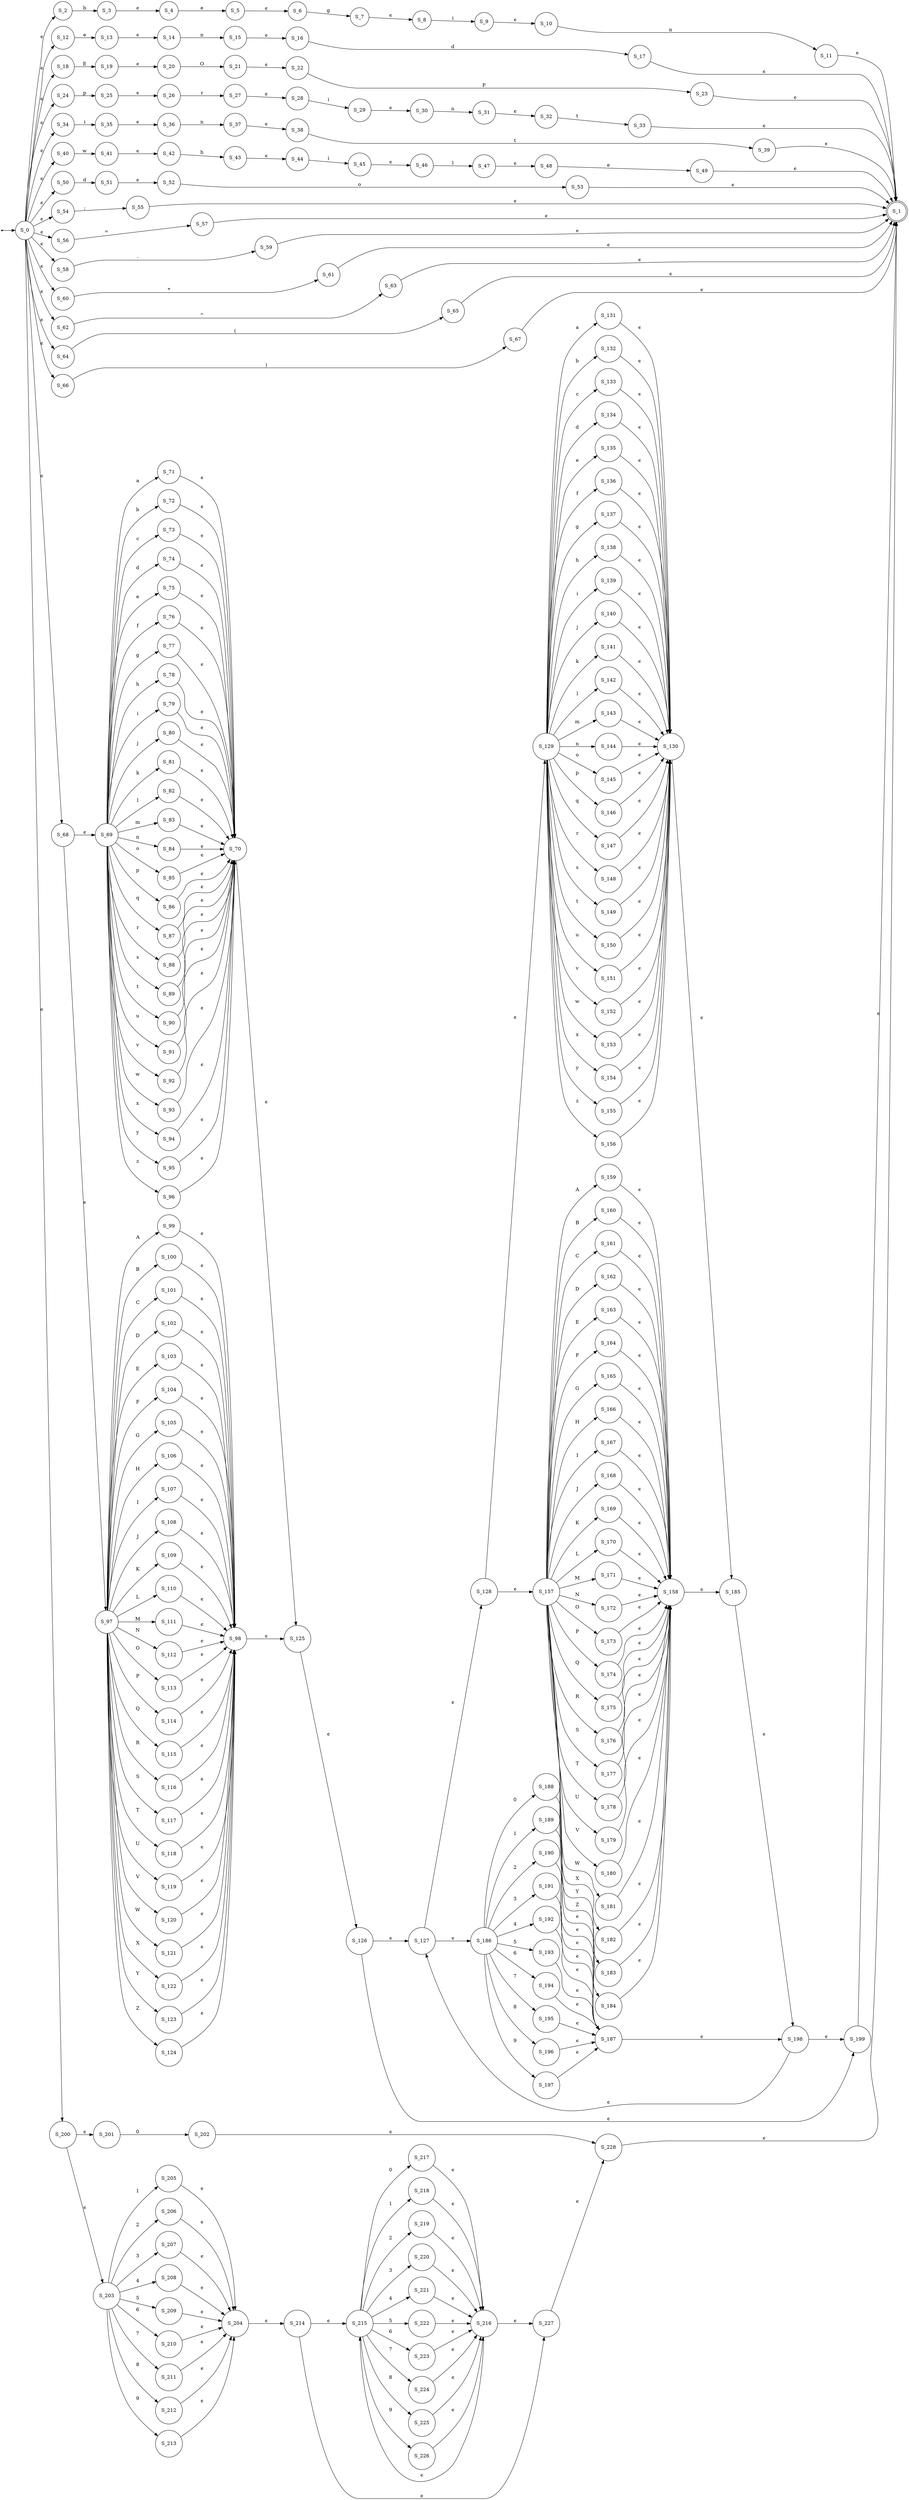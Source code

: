 
            digraph finite_state_machine {
                rankdir=LR;
                size="1000, 1000"
                node [shape = point ]; qi
                node [shape = circle]; S_0
                qi -> S_0;
        node [shape = doublecircle]; S_1;
node [shape = circle];
S_0 -> S_2 [ label = "ϵ" ];
S_0 -> S_12 [ label = "ϵ" ];
S_0 -> S_18 [ label = "ϵ" ];
S_0 -> S_24 [ label = "ϵ" ];
S_0 -> S_34 [ label = "ϵ" ];
S_0 -> S_40 [ label = "ϵ" ];
S_0 -> S_50 [ label = "ϵ" ];
S_0 -> S_54 [ label = "ϵ" ];
S_0 -> S_56 [ label = "ϵ" ];
S_0 -> S_58 [ label = "ϵ" ];
S_0 -> S_60 [ label = "ϵ" ];
S_0 -> S_62 [ label = "ϵ" ];
S_0 -> S_64 [ label = "ϵ" ];
S_0 -> S_66 [ label = "ϵ" ];
S_0 -> S_68 [ label = "ϵ" ];
S_0 -> S_200 [ label = "ϵ" ];
S_2 -> S_3 [ label = "b" ];
S_3 -> S_4 [ label = "ϵ" ];
S_4 -> S_5 [ label = "e" ];
S_5 -> S_6 [ label = "ϵ" ];
S_6 -> S_7 [ label = "g" ];
S_7 -> S_8 [ label = "ϵ" ];
S_8 -> S_9 [ label = "i" ];
S_9 -> S_10 [ label = "ϵ" ];
S_10 -> S_11 [ label = "n" ];
S_11 -> S_1 [ label = "ϵ" ];
S_12 -> S_13 [ label = "e" ];
S_13 -> S_14 [ label = "ϵ" ];
S_14 -> S_15 [ label = "n" ];
S_15 -> S_16 [ label = "ϵ" ];
S_16 -> S_17 [ label = "d" ];
S_17 -> S_1 [ label = "ϵ" ];
S_18 -> S_19 [ label = "E" ];
S_19 -> S_20 [ label = "ϵ" ];
S_20 -> S_21 [ label = "O" ];
S_21 -> S_22 [ label = "ϵ" ];
S_22 -> S_23 [ label = "F" ];
S_23 -> S_1 [ label = "ϵ" ];
S_24 -> S_25 [ label = "p" ];
S_25 -> S_26 [ label = "ϵ" ];
S_26 -> S_27 [ label = "r" ];
S_27 -> S_28 [ label = "ϵ" ];
S_28 -> S_29 [ label = "i" ];
S_29 -> S_30 [ label = "ϵ" ];
S_30 -> S_31 [ label = "n" ];
S_31 -> S_32 [ label = "ϵ" ];
S_32 -> S_33 [ label = "t" ];
S_33 -> S_1 [ label = "ϵ" ];
S_34 -> S_35 [ label = "i" ];
S_35 -> S_36 [ label = "ϵ" ];
S_36 -> S_37 [ label = "n" ];
S_37 -> S_38 [ label = "ϵ" ];
S_38 -> S_39 [ label = "t" ];
S_39 -> S_1 [ label = "ϵ" ];
S_40 -> S_41 [ label = "w" ];
S_41 -> S_42 [ label = "ϵ" ];
S_42 -> S_43 [ label = "h" ];
S_43 -> S_44 [ label = "ϵ" ];
S_44 -> S_45 [ label = "i" ];
S_45 -> S_46 [ label = "ϵ" ];
S_46 -> S_47 [ label = "l" ];
S_47 -> S_48 [ label = "ϵ" ];
S_48 -> S_49 [ label = "e" ];
S_49 -> S_1 [ label = "ϵ" ];
S_50 -> S_51 [ label = "d" ];
S_51 -> S_52 [ label = "ϵ" ];
S_52 -> S_53 [ label = "o" ];
S_53 -> S_1 [ label = "ϵ" ];
S_54 -> S_55 [ label = ";" ];
S_55 -> S_1 [ label = "ϵ" ];
S_56 -> S_57 [ label = "=" ];
S_57 -> S_1 [ label = "ϵ" ];
S_58 -> S_59 [ label = "-" ];
S_59 -> S_1 [ label = "ϵ" ];
S_60 -> S_61 [ label = "*" ];
S_61 -> S_1 [ label = "ϵ" ];
S_62 -> S_63 [ label = "^" ];
S_63 -> S_1 [ label = "ϵ" ];
S_64 -> S_65 [ label = "(" ];
S_65 -> S_1 [ label = "ϵ" ];
S_66 -> S_67 [ label = ")" ];
S_67 -> S_1 [ label = "ϵ" ];
S_68 -> S_69 [ label = "ϵ" ];
S_68 -> S_97 [ label = "ϵ" ];
S_69 -> S_71 [ label = "a" ];
S_69 -> S_72 [ label = "b" ];
S_69 -> S_73 [ label = "c" ];
S_69 -> S_74 [ label = "d" ];
S_69 -> S_75 [ label = "e" ];
S_69 -> S_76 [ label = "f" ];
S_69 -> S_77 [ label = "g" ];
S_69 -> S_78 [ label = "h" ];
S_69 -> S_79 [ label = "i" ];
S_69 -> S_80 [ label = "j" ];
S_69 -> S_81 [ label = "k" ];
S_69 -> S_82 [ label = "l" ];
S_69 -> S_83 [ label = "m" ];
S_69 -> S_84 [ label = "n" ];
S_69 -> S_85 [ label = "o" ];
S_69 -> S_86 [ label = "p" ];
S_69 -> S_87 [ label = "q" ];
S_69 -> S_88 [ label = "r" ];
S_69 -> S_89 [ label = "s" ];
S_69 -> S_90 [ label = "t" ];
S_69 -> S_91 [ label = "u" ];
S_69 -> S_92 [ label = "v" ];
S_69 -> S_93 [ label = "w" ];
S_69 -> S_94 [ label = "x" ];
S_69 -> S_95 [ label = "y" ];
S_69 -> S_96 [ label = "z" ];
S_70 -> S_125 [ label = "ϵ" ];
S_71 -> S_70 [ label = "ϵ" ];
S_72 -> S_70 [ label = "ϵ" ];
S_73 -> S_70 [ label = "ϵ" ];
S_74 -> S_70 [ label = "ϵ" ];
S_75 -> S_70 [ label = "ϵ" ];
S_76 -> S_70 [ label = "ϵ" ];
S_77 -> S_70 [ label = "ϵ" ];
S_78 -> S_70 [ label = "ϵ" ];
S_79 -> S_70 [ label = "ϵ" ];
S_80 -> S_70 [ label = "ϵ" ];
S_81 -> S_70 [ label = "ϵ" ];
S_82 -> S_70 [ label = "ϵ" ];
S_83 -> S_70 [ label = "ϵ" ];
S_84 -> S_70 [ label = "ϵ" ];
S_85 -> S_70 [ label = "ϵ" ];
S_86 -> S_70 [ label = "ϵ" ];
S_87 -> S_70 [ label = "ϵ" ];
S_88 -> S_70 [ label = "ϵ" ];
S_89 -> S_70 [ label = "ϵ" ];
S_90 -> S_70 [ label = "ϵ" ];
S_91 -> S_70 [ label = "ϵ" ];
S_92 -> S_70 [ label = "ϵ" ];
S_93 -> S_70 [ label = "ϵ" ];
S_94 -> S_70 [ label = "ϵ" ];
S_95 -> S_70 [ label = "ϵ" ];
S_96 -> S_70 [ label = "ϵ" ];
S_97 -> S_99 [ label = "A" ];
S_97 -> S_100 [ label = "B" ];
S_97 -> S_101 [ label = "C" ];
S_97 -> S_102 [ label = "D" ];
S_97 -> S_103 [ label = "E" ];
S_97 -> S_104 [ label = "F" ];
S_97 -> S_105 [ label = "G" ];
S_97 -> S_106 [ label = "H" ];
S_97 -> S_107 [ label = "I" ];
S_97 -> S_108 [ label = "J" ];
S_97 -> S_109 [ label = "K" ];
S_97 -> S_110 [ label = "L" ];
S_97 -> S_111 [ label = "M" ];
S_97 -> S_112 [ label = "N" ];
S_97 -> S_113 [ label = "O" ];
S_97 -> S_114 [ label = "P" ];
S_97 -> S_115 [ label = "Q" ];
S_97 -> S_116 [ label = "R" ];
S_97 -> S_117 [ label = "S" ];
S_97 -> S_118 [ label = "T" ];
S_97 -> S_119 [ label = "U" ];
S_97 -> S_120 [ label = "V" ];
S_97 -> S_121 [ label = "W" ];
S_97 -> S_122 [ label = "X" ];
S_97 -> S_123 [ label = "Y" ];
S_97 -> S_124 [ label = "Z" ];
S_98 -> S_125 [ label = "ϵ" ];
S_99 -> S_98 [ label = "ϵ" ];
S_100 -> S_98 [ label = "ϵ" ];
S_101 -> S_98 [ label = "ϵ" ];
S_102 -> S_98 [ label = "ϵ" ];
S_103 -> S_98 [ label = "ϵ" ];
S_104 -> S_98 [ label = "ϵ" ];
S_105 -> S_98 [ label = "ϵ" ];
S_106 -> S_98 [ label = "ϵ" ];
S_107 -> S_98 [ label = "ϵ" ];
S_108 -> S_98 [ label = "ϵ" ];
S_109 -> S_98 [ label = "ϵ" ];
S_110 -> S_98 [ label = "ϵ" ];
S_111 -> S_98 [ label = "ϵ" ];
S_112 -> S_98 [ label = "ϵ" ];
S_113 -> S_98 [ label = "ϵ" ];
S_114 -> S_98 [ label = "ϵ" ];
S_115 -> S_98 [ label = "ϵ" ];
S_116 -> S_98 [ label = "ϵ" ];
S_117 -> S_98 [ label = "ϵ" ];
S_118 -> S_98 [ label = "ϵ" ];
S_119 -> S_98 [ label = "ϵ" ];
S_120 -> S_98 [ label = "ϵ" ];
S_121 -> S_98 [ label = "ϵ" ];
S_122 -> S_98 [ label = "ϵ" ];
S_123 -> S_98 [ label = "ϵ" ];
S_124 -> S_98 [ label = "ϵ" ];
S_125 -> S_126 [ label = "ϵ" ];
S_126 -> S_127 [ label = "ϵ" ];
S_126 -> S_199 [ label = "ϵ" ];
S_127 -> S_128 [ label = "ϵ" ];
S_127 -> S_186 [ label = "ϵ" ];
S_128 -> S_129 [ label = "ϵ" ];
S_128 -> S_157 [ label = "ϵ" ];
S_129 -> S_131 [ label = "a" ];
S_129 -> S_132 [ label = "b" ];
S_129 -> S_133 [ label = "c" ];
S_129 -> S_134 [ label = "d" ];
S_129 -> S_135 [ label = "e" ];
S_129 -> S_136 [ label = "f" ];
S_129 -> S_137 [ label = "g" ];
S_129 -> S_138 [ label = "h" ];
S_129 -> S_139 [ label = "i" ];
S_129 -> S_140 [ label = "j" ];
S_129 -> S_141 [ label = "k" ];
S_129 -> S_142 [ label = "l" ];
S_129 -> S_143 [ label = "m" ];
S_129 -> S_144 [ label = "n" ];
S_129 -> S_145 [ label = "o" ];
S_129 -> S_146 [ label = "p" ];
S_129 -> S_147 [ label = "q" ];
S_129 -> S_148 [ label = "r" ];
S_129 -> S_149 [ label = "s" ];
S_129 -> S_150 [ label = "t" ];
S_129 -> S_151 [ label = "u" ];
S_129 -> S_152 [ label = "v" ];
S_129 -> S_153 [ label = "w" ];
S_129 -> S_154 [ label = "x" ];
S_129 -> S_155 [ label = "y" ];
S_129 -> S_156 [ label = "z" ];
S_130 -> S_185 [ label = "ϵ" ];
S_131 -> S_130 [ label = "ϵ" ];
S_132 -> S_130 [ label = "ϵ" ];
S_133 -> S_130 [ label = "ϵ" ];
S_134 -> S_130 [ label = "ϵ" ];
S_135 -> S_130 [ label = "ϵ" ];
S_136 -> S_130 [ label = "ϵ" ];
S_137 -> S_130 [ label = "ϵ" ];
S_138 -> S_130 [ label = "ϵ" ];
S_139 -> S_130 [ label = "ϵ" ];
S_140 -> S_130 [ label = "ϵ" ];
S_141 -> S_130 [ label = "ϵ" ];
S_142 -> S_130 [ label = "ϵ" ];
S_143 -> S_130 [ label = "ϵ" ];
S_144 -> S_130 [ label = "ϵ" ];
S_145 -> S_130 [ label = "ϵ" ];
S_146 -> S_130 [ label = "ϵ" ];
S_147 -> S_130 [ label = "ϵ" ];
S_148 -> S_130 [ label = "ϵ" ];
S_149 -> S_130 [ label = "ϵ" ];
S_150 -> S_130 [ label = "ϵ" ];
S_151 -> S_130 [ label = "ϵ" ];
S_152 -> S_130 [ label = "ϵ" ];
S_153 -> S_130 [ label = "ϵ" ];
S_154 -> S_130 [ label = "ϵ" ];
S_155 -> S_130 [ label = "ϵ" ];
S_156 -> S_130 [ label = "ϵ" ];
S_157 -> S_159 [ label = "A" ];
S_157 -> S_160 [ label = "B" ];
S_157 -> S_161 [ label = "C" ];
S_157 -> S_162 [ label = "D" ];
S_157 -> S_163 [ label = "E" ];
S_157 -> S_164 [ label = "F" ];
S_157 -> S_165 [ label = "G" ];
S_157 -> S_166 [ label = "H" ];
S_157 -> S_167 [ label = "I" ];
S_157 -> S_168 [ label = "J" ];
S_157 -> S_169 [ label = "K" ];
S_157 -> S_170 [ label = "L" ];
S_157 -> S_171 [ label = "M" ];
S_157 -> S_172 [ label = "N" ];
S_157 -> S_173 [ label = "O" ];
S_157 -> S_174 [ label = "P" ];
S_157 -> S_175 [ label = "Q" ];
S_157 -> S_176 [ label = "R" ];
S_157 -> S_177 [ label = "S" ];
S_157 -> S_178 [ label = "T" ];
S_157 -> S_179 [ label = "U" ];
S_157 -> S_180 [ label = "V" ];
S_157 -> S_181 [ label = "W" ];
S_157 -> S_182 [ label = "X" ];
S_157 -> S_183 [ label = "Y" ];
S_157 -> S_184 [ label = "Z" ];
S_158 -> S_185 [ label = "ϵ" ];
S_159 -> S_158 [ label = "ϵ" ];
S_160 -> S_158 [ label = "ϵ" ];
S_161 -> S_158 [ label = "ϵ" ];
S_162 -> S_158 [ label = "ϵ" ];
S_163 -> S_158 [ label = "ϵ" ];
S_164 -> S_158 [ label = "ϵ" ];
S_165 -> S_158 [ label = "ϵ" ];
S_166 -> S_158 [ label = "ϵ" ];
S_167 -> S_158 [ label = "ϵ" ];
S_168 -> S_158 [ label = "ϵ" ];
S_169 -> S_158 [ label = "ϵ" ];
S_170 -> S_158 [ label = "ϵ" ];
S_171 -> S_158 [ label = "ϵ" ];
S_172 -> S_158 [ label = "ϵ" ];
S_173 -> S_158 [ label = "ϵ" ];
S_174 -> S_158 [ label = "ϵ" ];
S_175 -> S_158 [ label = "ϵ" ];
S_176 -> S_158 [ label = "ϵ" ];
S_177 -> S_158 [ label = "ϵ" ];
S_178 -> S_158 [ label = "ϵ" ];
S_179 -> S_158 [ label = "ϵ" ];
S_180 -> S_158 [ label = "ϵ" ];
S_181 -> S_158 [ label = "ϵ" ];
S_182 -> S_158 [ label = "ϵ" ];
S_183 -> S_158 [ label = "ϵ" ];
S_184 -> S_158 [ label = "ϵ" ];
S_185 -> S_198 [ label = "ϵ" ];
S_186 -> S_188 [ label = "0" ];
S_186 -> S_189 [ label = "1" ];
S_186 -> S_190 [ label = "2" ];
S_186 -> S_191 [ label = "3" ];
S_186 -> S_192 [ label = "4" ];
S_186 -> S_193 [ label = "5" ];
S_186 -> S_194 [ label = "6" ];
S_186 -> S_195 [ label = "7" ];
S_186 -> S_196 [ label = "8" ];
S_186 -> S_197 [ label = "9" ];
S_187 -> S_198 [ label = "ϵ" ];
S_188 -> S_187 [ label = "ϵ" ];
S_189 -> S_187 [ label = "ϵ" ];
S_190 -> S_187 [ label = "ϵ" ];
S_191 -> S_187 [ label = "ϵ" ];
S_192 -> S_187 [ label = "ϵ" ];
S_193 -> S_187 [ label = "ϵ" ];
S_194 -> S_187 [ label = "ϵ" ];
S_195 -> S_187 [ label = "ϵ" ];
S_196 -> S_187 [ label = "ϵ" ];
S_197 -> S_187 [ label = "ϵ" ];
S_198 -> S_199 [ label = "ϵ" ];
S_198 -> S_127 [ label = "ϵ" ];
S_199 -> S_1 [ label = "ϵ" ];
S_200 -> S_201 [ label = "ϵ" ];
S_200 -> S_203 [ label = "ϵ" ];
S_201 -> S_202 [ label = "0" ];
S_202 -> S_228 [ label = "ϵ" ];
S_203 -> S_205 [ label = "1" ];
S_203 -> S_206 [ label = "2" ];
S_203 -> S_207 [ label = "3" ];
S_203 -> S_208 [ label = "4" ];
S_203 -> S_209 [ label = "5" ];
S_203 -> S_210 [ label = "6" ];
S_203 -> S_211 [ label = "7" ];
S_203 -> S_212 [ label = "8" ];
S_203 -> S_213 [ label = "9" ];
S_204 -> S_214 [ label = "ϵ" ];
S_205 -> S_204 [ label = "ϵ" ];
S_206 -> S_204 [ label = "ϵ" ];
S_207 -> S_204 [ label = "ϵ" ];
S_208 -> S_204 [ label = "ϵ" ];
S_209 -> S_204 [ label = "ϵ" ];
S_210 -> S_204 [ label = "ϵ" ];
S_211 -> S_204 [ label = "ϵ" ];
S_212 -> S_204 [ label = "ϵ" ];
S_213 -> S_204 [ label = "ϵ" ];
S_214 -> S_215 [ label = "ϵ" ];
S_214 -> S_227 [ label = "ϵ" ];
S_215 -> S_217 [ label = "0" ];
S_215 -> S_218 [ label = "1" ];
S_215 -> S_219 [ label = "2" ];
S_215 -> S_220 [ label = "3" ];
S_215 -> S_221 [ label = "4" ];
S_215 -> S_222 [ label = "5" ];
S_215 -> S_223 [ label = "6" ];
S_215 -> S_224 [ label = "7" ];
S_215 -> S_225 [ label = "8" ];
S_215 -> S_226 [ label = "9" ];
S_216 -> S_227 [ label = "ϵ" ];
S_216 -> S_215 [ label = "ϵ" ];
S_217 -> S_216 [ label = "ϵ" ];
S_218 -> S_216 [ label = "ϵ" ];
S_219 -> S_216 [ label = "ϵ" ];
S_220 -> S_216 [ label = "ϵ" ];
S_221 -> S_216 [ label = "ϵ" ];
S_222 -> S_216 [ label = "ϵ" ];
S_223 -> S_216 [ label = "ϵ" ];
S_224 -> S_216 [ label = "ϵ" ];
S_225 -> S_216 [ label = "ϵ" ];
S_226 -> S_216 [ label = "ϵ" ];
S_227 -> S_228 [ label = "ϵ" ];
S_228 -> S_1 [ label = "ϵ" ];
}